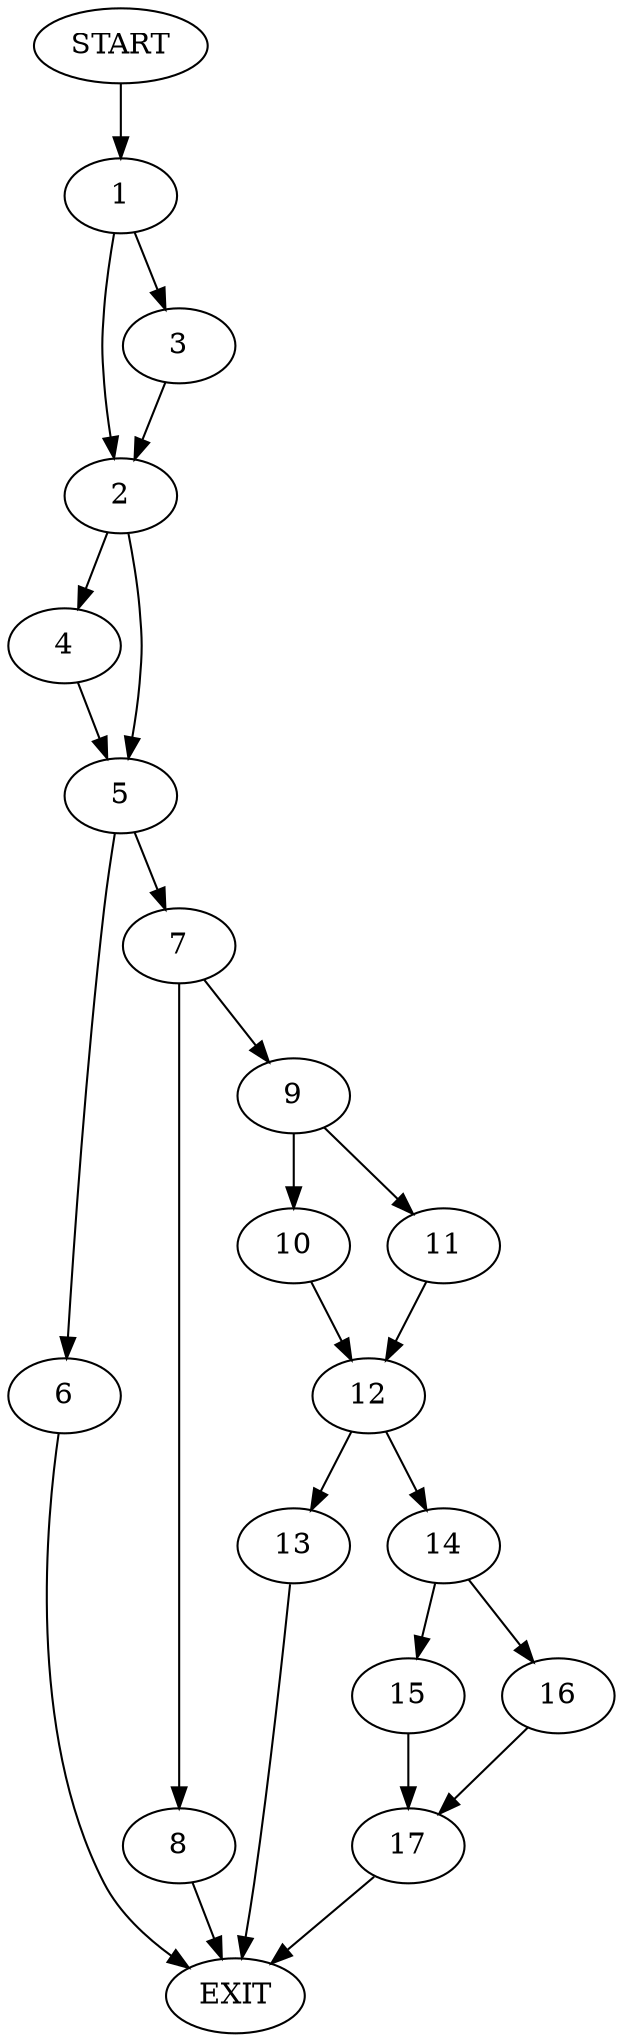 digraph {
0 [label="START"]
18 [label="EXIT"]
0 -> 1
1 -> 2
1 -> 3
3 -> 2
2 -> 4
2 -> 5
4 -> 5
5 -> 6
5 -> 7
6 -> 18
7 -> 8
7 -> 9
9 -> 10
9 -> 11
8 -> 18
11 -> 12
10 -> 12
12 -> 13
12 -> 14
13 -> 18
14 -> 15
14 -> 16
16 -> 17
15 -> 17
17 -> 18
}
